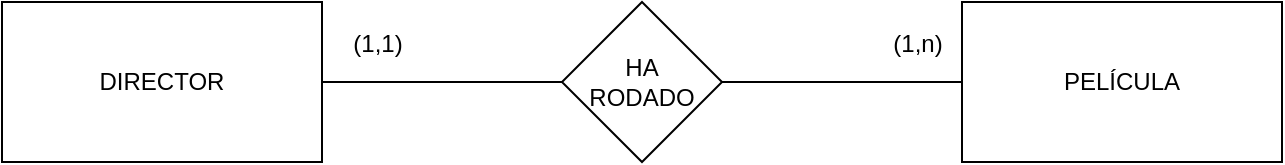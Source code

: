 <mxfile version="20.6.0" type="device"><diagram id="zCoEy5e-Udnvb4bCGmTc" name="Página-1"><mxGraphModel dx="1381" dy="787" grid="0" gridSize="10" guides="1" tooltips="1" connect="1" arrows="1" fold="1" page="1" pageScale="1" pageWidth="1100" pageHeight="850" math="0" shadow="0"><root><mxCell id="0"/><mxCell id="1" parent="0"/><mxCell id="g5HwmKHOpdsEp3hbHOBt-1" value="DIRECTOR" style="rounded=0;whiteSpace=wrap;html=1;" vertex="1" parent="1"><mxGeometry x="200" y="240" width="160" height="80" as="geometry"/></mxCell><mxCell id="g5HwmKHOpdsEp3hbHOBt-2" value="HA&lt;br&gt;RODADO" style="rhombus;whiteSpace=wrap;html=1;" vertex="1" parent="1"><mxGeometry x="480" y="240" width="80" height="80" as="geometry"/></mxCell><mxCell id="g5HwmKHOpdsEp3hbHOBt-3" value="PELÍCULA" style="rounded=0;whiteSpace=wrap;html=1;" vertex="1" parent="1"><mxGeometry x="680" y="240" width="160" height="80" as="geometry"/></mxCell><mxCell id="g5HwmKHOpdsEp3hbHOBt-5" value="" style="endArrow=none;html=1;rounded=0;entryX=0;entryY=0.5;entryDx=0;entryDy=0;exitX=1;exitY=0.5;exitDx=0;exitDy=0;" edge="1" parent="1" source="g5HwmKHOpdsEp3hbHOBt-2" target="g5HwmKHOpdsEp3hbHOBt-3"><mxGeometry width="50" height="50" relative="1" as="geometry"><mxPoint x="520" y="420" as="sourcePoint"/><mxPoint x="570" y="370" as="targetPoint"/><Array as="points"><mxPoint x="600" y="280"/></Array></mxGeometry></mxCell><mxCell id="g5HwmKHOpdsEp3hbHOBt-7" value="(1,1)" style="text;html=1;strokeColor=none;fillColor=none;align=center;verticalAlign=middle;whiteSpace=wrap;rounded=0;" vertex="1" parent="1"><mxGeometry x="358" y="246" width="60" height="30" as="geometry"/></mxCell><mxCell id="g5HwmKHOpdsEp3hbHOBt-8" value="(1,n)" style="text;html=1;strokeColor=none;fillColor=none;align=center;verticalAlign=middle;whiteSpace=wrap;rounded=0;" vertex="1" parent="1"><mxGeometry x="628" y="246" width="60" height="30" as="geometry"/></mxCell><mxCell id="g5HwmKHOpdsEp3hbHOBt-10" value="" style="endArrow=none;html=1;rounded=0;entryX=0;entryY=0.5;entryDx=0;entryDy=0;exitX=1;exitY=0.5;exitDx=0;exitDy=0;" edge="1" parent="1" source="g5HwmKHOpdsEp3hbHOBt-1" target="g5HwmKHOpdsEp3hbHOBt-2"><mxGeometry width="50" height="50" relative="1" as="geometry"><mxPoint x="401" y="330" as="sourcePoint"/><mxPoint x="451" y="280" as="targetPoint"/></mxGeometry></mxCell><mxCell id="g5HwmKHOpdsEp3hbHOBt-11" style="edgeStyle=orthogonalEdgeStyle;rounded=0;orthogonalLoop=1;jettySize=auto;html=1;exitX=0.5;exitY=1;exitDx=0;exitDy=0;" edge="1" parent="1" source="g5HwmKHOpdsEp3hbHOBt-7" target="g5HwmKHOpdsEp3hbHOBt-7"><mxGeometry relative="1" as="geometry"/></mxCell></root></mxGraphModel></diagram></mxfile>
